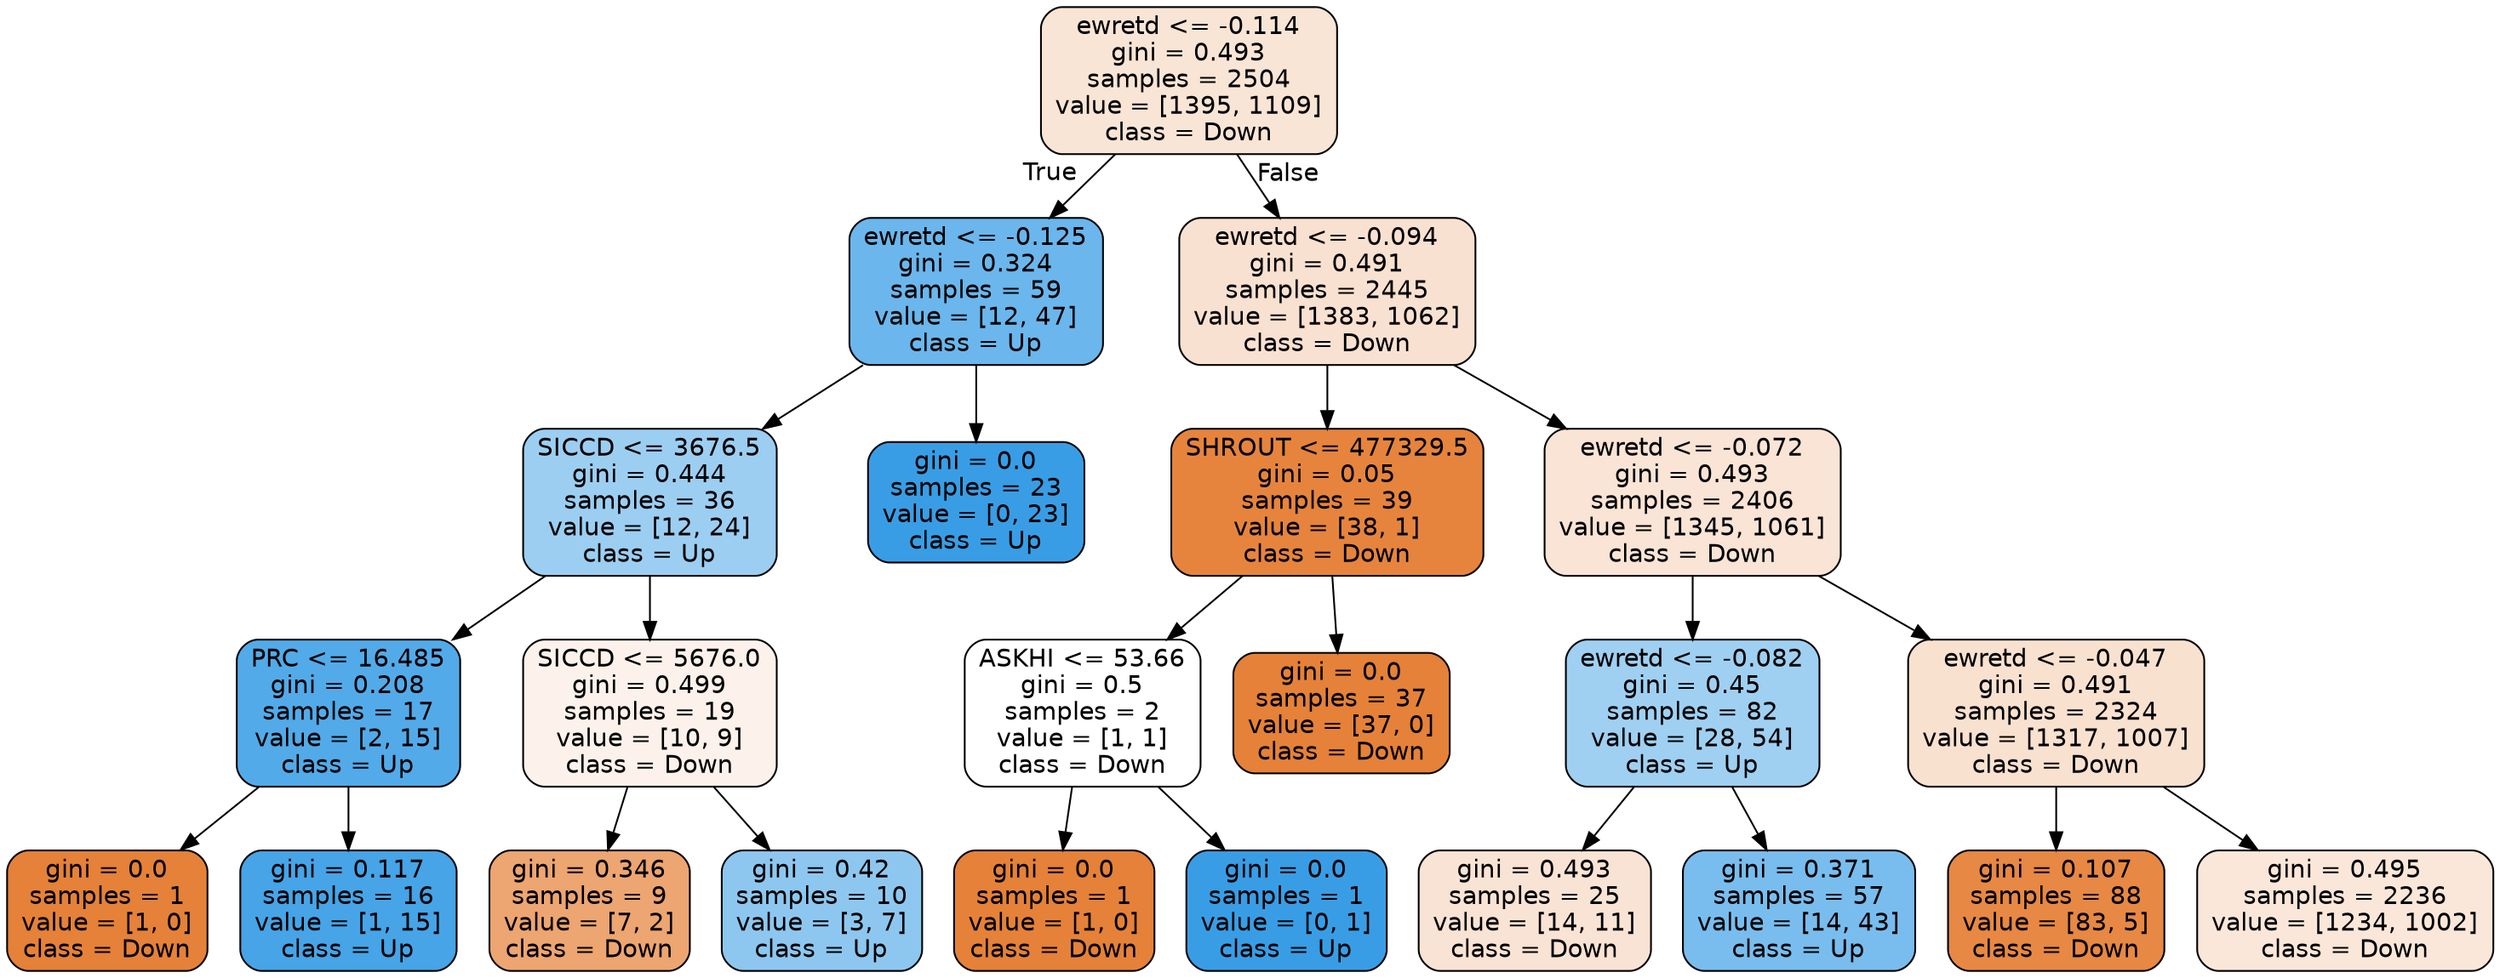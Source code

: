 digraph Tree {
node [shape=box, style="filled, rounded", color="black", fontname=helvetica] ;
edge [fontname=helvetica] ;
0 [label="ewretd <= -0.114\ngini = 0.493\nsamples = 2504\nvalue = [1395, 1109]\nclass = Down", fillcolor="#e5813934"] ;
1 [label="ewretd <= -0.125\ngini = 0.324\nsamples = 59\nvalue = [12, 47]\nclass = Up", fillcolor="#399de5be"] ;
0 -> 1 [labeldistance=2.5, labelangle=45, headlabel="True"] ;
2 [label="SICCD <= 3676.5\ngini = 0.444\nsamples = 36\nvalue = [12, 24]\nclass = Up", fillcolor="#399de57f"] ;
1 -> 2 ;
3 [label="PRC <= 16.485\ngini = 0.208\nsamples = 17\nvalue = [2, 15]\nclass = Up", fillcolor="#399de5dd"] ;
2 -> 3 ;
4 [label="gini = 0.0\nsamples = 1\nvalue = [1, 0]\nclass = Down", fillcolor="#e58139ff"] ;
3 -> 4 ;
5 [label="gini = 0.117\nsamples = 16\nvalue = [1, 15]\nclass = Up", fillcolor="#399de5ee"] ;
3 -> 5 ;
6 [label="SICCD <= 5676.0\ngini = 0.499\nsamples = 19\nvalue = [10, 9]\nclass = Down", fillcolor="#e5813919"] ;
2 -> 6 ;
7 [label="gini = 0.346\nsamples = 9\nvalue = [7, 2]\nclass = Down", fillcolor="#e58139b6"] ;
6 -> 7 ;
8 [label="gini = 0.42\nsamples = 10\nvalue = [3, 7]\nclass = Up", fillcolor="#399de592"] ;
6 -> 8 ;
9 [label="gini = 0.0\nsamples = 23\nvalue = [0, 23]\nclass = Up", fillcolor="#399de5ff"] ;
1 -> 9 ;
10 [label="ewretd <= -0.094\ngini = 0.491\nsamples = 2445\nvalue = [1383, 1062]\nclass = Down", fillcolor="#e581393b"] ;
0 -> 10 [labeldistance=2.5, labelangle=-45, headlabel="False"] ;
11 [label="SHROUT <= 477329.5\ngini = 0.05\nsamples = 39\nvalue = [38, 1]\nclass = Down", fillcolor="#e58139f8"] ;
10 -> 11 ;
12 [label="ASKHI <= 53.66\ngini = 0.5\nsamples = 2\nvalue = [1, 1]\nclass = Down", fillcolor="#e5813900"] ;
11 -> 12 ;
13 [label="gini = 0.0\nsamples = 1\nvalue = [1, 0]\nclass = Down", fillcolor="#e58139ff"] ;
12 -> 13 ;
14 [label="gini = 0.0\nsamples = 1\nvalue = [0, 1]\nclass = Up", fillcolor="#399de5ff"] ;
12 -> 14 ;
15 [label="gini = 0.0\nsamples = 37\nvalue = [37, 0]\nclass = Down", fillcolor="#e58139ff"] ;
11 -> 15 ;
16 [label="ewretd <= -0.072\ngini = 0.493\nsamples = 2406\nvalue = [1345, 1061]\nclass = Down", fillcolor="#e5813936"] ;
10 -> 16 ;
17 [label="ewretd <= -0.082\ngini = 0.45\nsamples = 82\nvalue = [28, 54]\nclass = Up", fillcolor="#399de57b"] ;
16 -> 17 ;
18 [label="gini = 0.493\nsamples = 25\nvalue = [14, 11]\nclass = Down", fillcolor="#e5813937"] ;
17 -> 18 ;
19 [label="gini = 0.371\nsamples = 57\nvalue = [14, 43]\nclass = Up", fillcolor="#399de5ac"] ;
17 -> 19 ;
20 [label="ewretd <= -0.047\ngini = 0.491\nsamples = 2324\nvalue = [1317, 1007]\nclass = Down", fillcolor="#e581393c"] ;
16 -> 20 ;
21 [label="gini = 0.107\nsamples = 88\nvalue = [83, 5]\nclass = Down", fillcolor="#e58139f0"] ;
20 -> 21 ;
22 [label="gini = 0.495\nsamples = 2236\nvalue = [1234, 1002]\nclass = Down", fillcolor="#e5813930"] ;
20 -> 22 ;
}
